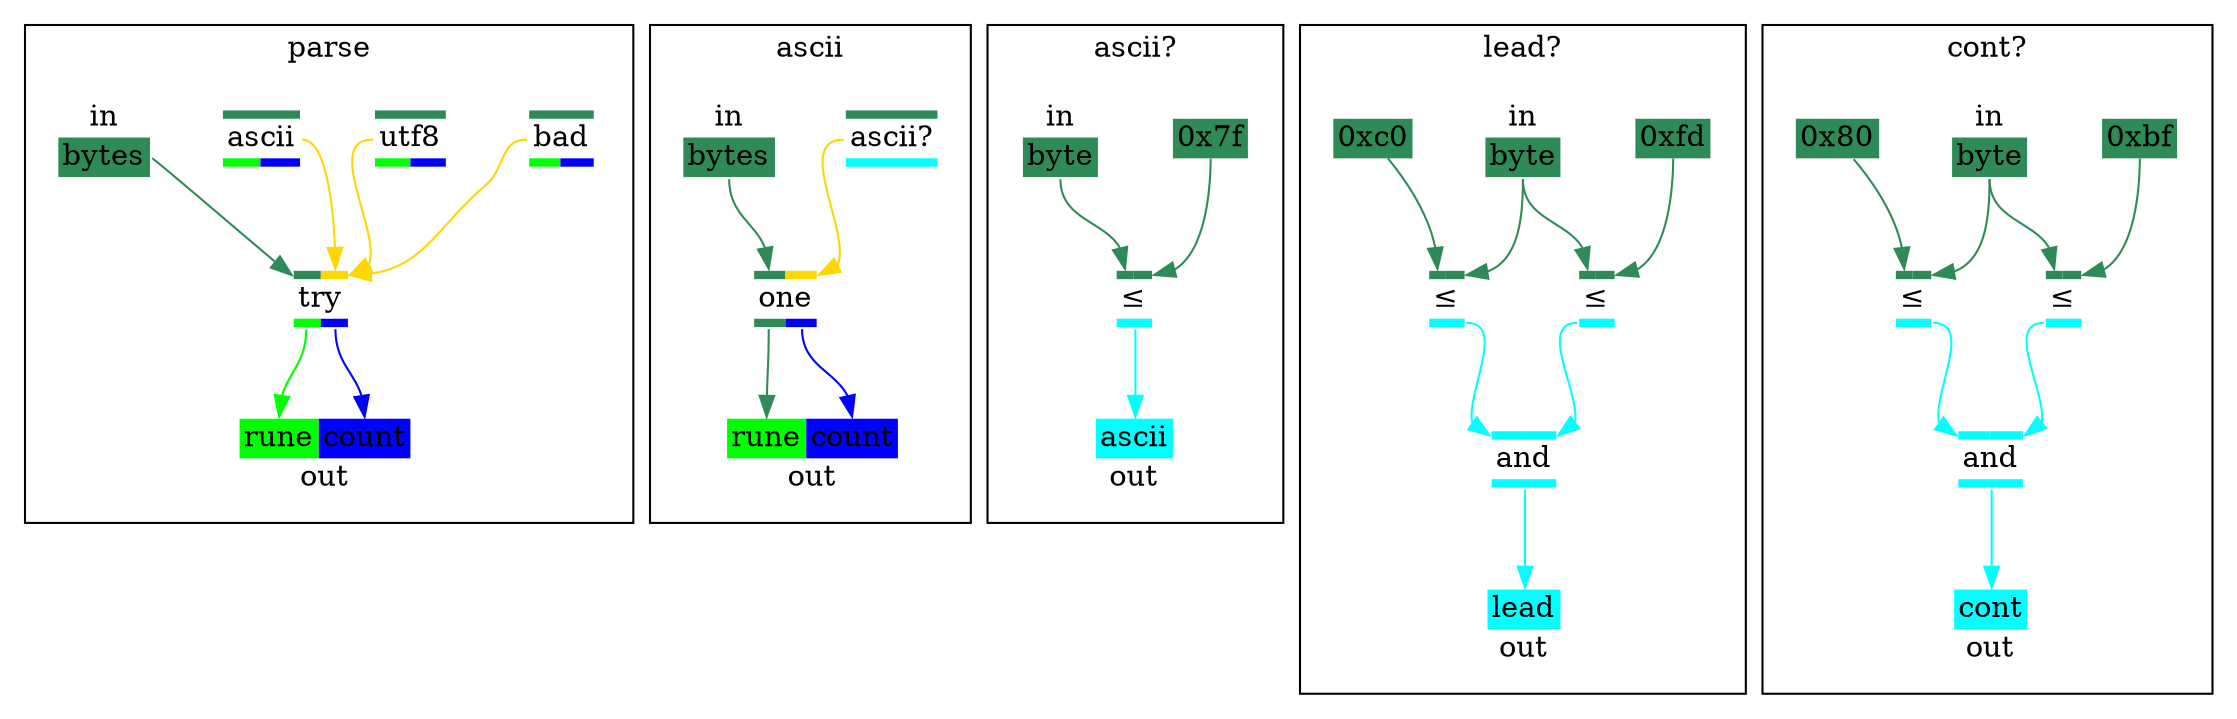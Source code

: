 digraph flow {
	rankdir = TB;
	node [shape=none; style=rounded]

	subgraph cluster_byte_parse_rune_num {
		shape = box
		label = "parse"
		byte_parse_rune_num_in [
			label=< <table border="0" cellspacing="0">
					<tr><td port="fn">in</td></tr>
					<tr><td port="a" bgcolor="seagreen">bytes</td></tr>
					</table>>
		]

		byte_parse_rune_num_bad [
			label=< <table border="0" cellspacing="0">
					<tr><td colspan="2" port="0" bgcolor="seagreen"></td></tr>
					<tr><td colspan="2" port="fn">bad</td></tr>
					<tr><td port="a" bgcolor="green"></td><td port="b" bgcolor="blue"></td></tr>
					</table>>
		]

		byte_parse_rune_num_utf8 [
			label=< <table border="0" cellspacing="0">
					<tr><td colspan="2" port="0" bgcolor="seagreen"></td></tr>
					<tr><td colspan="2" port="fn">utf8</td></tr>
					<tr><td port="a" bgcolor="green"></td><td port="b" bgcolor="blue"></td></tr>
					</table>>
		]

		byte_parse_rune_num_ascii [
			label=< <table border="0" cellspacing="0">
					<tr><td colspan="2" port="0" bgcolor="seagreen"></td></tr>
					<tr><td colspan="2" port="fn">ascii</td></tr>
					<tr><td port="a" bgcolor="green"></td><td port="b" bgcolor="blue"></td></tr>
					</table>>
		]

		byte_parse_rune_num_try [
			label=< <table border="0" cellspacing="0">
					<tr><td port="0" bgcolor="seagreen"></td><td port="1" bgcolor="gold"></td></tr>
					<tr><td colspan="2" port="fn">try</td></tr>
					<tr><td port="a" bgcolor="green"></td><td port="b" bgcolor="blue"></td></tr>
					</table>>
		]
		byte_parse_rune_num_in:a -> byte_parse_rune_num_try:0 [color=seagreen]
		byte_parse_rune_num_ascii:fn -> byte_parse_rune_num_try:1 [color=gold]
		byte_parse_rune_num_utf8:fn -> byte_parse_rune_num_try:1 [color=gold]
		byte_parse_rune_num_bad:fn -> byte_parse_rune_num_try:1 [color=gold]

		byte_parse_rune_num_out [
			label=< <table border="0" cellspacing="0">
					<tr><td port="0" bgcolor="green">rune</td><td port="1" bgcolor="blue">count</td></tr>
					<tr><td colspan="2" port="fn">out</td></tr>
					</table>>
		]
		byte_parse_rune_num_try:a -> byte_parse_rune_num_out:0 [color=green]
		byte_parse_rune_num_try:b -> byte_parse_rune_num_out:1 [color=blue]
	}

	subgraph cluster_byte_ascii_rune_num {
		shape = box
		label = "ascii"
		byte_ascii_rune_num_in [
			label=< <table border="0" cellspacing="0">
					<tr><td port="fn">in</td></tr>
					<tr><td port="a" bgcolor="seagreen">bytes</td></tr>
					</table>>
		]

		byte_ascii_rune_num_isascii [
			label=< <table border="0" cellspacing="0">
					<tr><td port="0" bgcolor="seagreen"></td></tr>
					<tr><td port="fn">ascii?</td></tr>
					<tr><td port="a" bgcolor="cyan"></td></tr>
					</table>>
		]

		byte_ascii_rune_num_one [
			label=< <table border="0" cellspacing="0">
					<tr><td port="0" bgcolor="seagreen"></td><td port="1" bgcolor="gold"></td></tr>
					<tr><td colspan="2" port="fn">one</td></tr>
					<tr><td port="a" bgcolor="seagreen"></td><td port="b" bgcolor="blue"></td></tr>
					</table>>
		]
		byte_ascii_rune_num_in:a -> byte_ascii_rune_num_one:0 [color="seagreen"]
		byte_ascii_rune_num_isascii:fn -> byte_ascii_rune_num_one:1 [color="gold"]

		byte_ascii_rune_num_out [
			label=< <table border="0" cellspacing="0">
					<tr><td port="0" bgcolor="green">rune</td><td port="1" bgcolor="blue">count</td></tr>
					<tr><td colspan="2" port="fn">out</td></tr>
					</table>>
		]
		byte_ascii_rune_num_one:a -> byte_ascii_rune_num_out:0 [color="seagreen"]
		byte_ascii_rune_num_one:b -> byte_ascii_rune_num_out:1 [color="blue"]
	}

	subgraph cluster_byte_isascii_boolean {
		shape = box
		label = "ascii?"
		byte_isascii_boolean_in [
			label=< <table border="0" cellspacing="0">
					<tr><td port="fn">in</td></tr>
					<tr><td port="a" bgcolor="seagreen">byte</td></tr>
					</table>>
		]

		byte_isascii_boolean_max [
			label=< <table border="0" cellspacing="0">
					<tr><td port="a" bgcolor="seagreen">0x7f</td></tr>
					</table>>
		]
		
		byte_isascii_boolean_lte [
			label=< <table border="0" cellspacing="0">
					<tr><td port="0" bgcolor="seagreen"></td><td port="1" bgcolor="seagreen"></td></tr>
					<tr><td colspan="2" port="fn">≤</td></tr>
					<tr><td colspan="2" port="a" bgcolor="cyan"></td></tr>
					</table>>
		]
		byte_isascii_boolean_in:a -> byte_isascii_boolean_lte:0 [color=seagreen]
		byte_isascii_boolean_max:a -> byte_isascii_boolean_lte:1 [color=seagreen]

		byte_isascii_boolean_out [
			label=< <table border="0" cellspacing="0">
					<tr><td port="0" bgcolor="cyan">ascii</td></tr>
					<tr><td port="fn">out</td></tr>
					</table>>
		]
		byte_isascii_boolean_lte:a -> byte_isascii_boolean_out:0 [color=cyan]
	}

	subgraph cluster_byte_islead_boolean {
		shape = box
		label = "lead?"
		byte_islead_boolean_in [
			label=< <table border="0" cellspacing="0">
					<tr><td port="fn">in</td></tr>
					<tr><td port="a" bgcolor="seagreen">byte</td></tr>
					</table>>
		]

		byte_islead_boolean_min [
			label=< <table border="0" cellspacing="0">
					<tr><td port="a" bgcolor="seagreen">0xc0</td></tr>
					</table>>
		]
		
		byte_islead_boolean_max [
			label=< <table border="0" cellspacing="0">
					<tr><td port="a" bgcolor="seagreen">0xfd</td></tr>
					</table>>
		]

		byte_islead_boolean_lte0 [
			label=< <table border="0" cellspacing="0">
					<tr><td port="0" bgcolor="seagreen"></td><td port="1" bgcolor="seagreen"></td></tr>
					<tr><td colspan="2" port="fn">≤</td></tr>
					<tr><td colspan="2" port="a" bgcolor="cyan"></td></tr>
					</table>>
		]
		byte_islead_boolean_min:a -> byte_islead_boolean_lte0:0 [color=seagreen]
		byte_islead_boolean_in:a -> byte_islead_boolean_lte0:1 [color=seagreen]

		byte_islead_boolean_lte1 [
			label=< <table border="0" cellspacing="0">
					<tr><td port="0" bgcolor="seagreen"></td><td port="1" bgcolor="seagreen"></td></tr>
					<tr><td colspan="2" port="fn">≤</td></tr>
					<tr><td colspan="2" port="a" bgcolor="cyan"></td></tr>
					</table>>
		]
		byte_islead_boolean_in:a -> byte_islead_boolean_lte1:0 [color=seagreen]
		byte_islead_boolean_max:a -> byte_islead_boolean_lte1:1 [color=seagreen]

		byte_islead_boolean_and [
			label=< <table border="0" cellspacing="0">
					<tr><td port="0" bgcolor="cyan"></td><td port="1" bgcolor="cyan"></td></tr>
					<tr><td colspan="2" port="fn">and</td></tr>
					<tr><td colspan="2" port="a" bgcolor="cyan"></td></tr>
					</table>>
		]
		byte_islead_boolean_lte0:a -> byte_islead_boolean_and:0 [color=cyan]
		byte_islead_boolean_lte1:a -> byte_islead_boolean_and:1 [color=cyan]

		byte_islead_boolean_out [
			label=< <table border="0" cellspacing="0">
					<tr><td port="0" bgcolor="cyan">lead</td></tr>
					<tr><td port="fn">out</td></tr>
					</table>>
		]
		byte_islead_boolean_and:a -> byte_islead_boolean_out:0 [color=cyan]
	}

	subgraph cluster_byte_iscont_boolean {
		shape = box
		label = "cont?"
		byte_iscont_boolean_in [
			label=< <table border="0" cellspacing="0">
					<tr><td port="fn">in</td></tr>
					<tr><td port="a" bgcolor="seagreen">byte</td></tr>
					</table>>
		]

		byte_iscont_boolean_min [
			label=< <table border="0" cellspacing="0">
					<tr><td port="a" bgcolor="seagreen">0x80</td></tr>
					</table>>
		]
		
		byte_iscont_boolean_max [
			label=< <table border="0" cellspacing="0">
					<tr><td port="a" bgcolor="seagreen">0xbf</td></tr>
					</table>>
		]

		byte_iscont_boolean_lte0 [
			label=< <table border="0" cellspacing="0">
					<tr><td port="0" bgcolor="seagreen"></td><td port="1" bgcolor="seagreen"></td></tr>
					<tr><td colspan="2" port="fn">≤</td></tr>
					<tr><td colspan="2" port="a" bgcolor="cyan"></td></tr>
					</table>>
		]
		byte_iscont_boolean_min:a -> byte_iscont_boolean_lte0:0 [color=seagreen]
		byte_iscont_boolean_in:a -> byte_iscont_boolean_lte0:1 [color=seagreen]

		byte_iscont_boolean_lte1 [
			label=< <table border="0" cellspacing="0">
					<tr><td port="0" bgcolor="seagreen"></td><td port="1" bgcolor="seagreen"></td></tr>
					<tr><td colspan="2" port="fn">≤</td></tr>
					<tr><td colspan="2" port="a" bgcolor="cyan"></td></tr>
					</table>>
		]
		byte_iscont_boolean_in:a -> byte_iscont_boolean_lte1:0 [color=seagreen]
		byte_iscont_boolean_max:a -> byte_iscont_boolean_lte1:1 [color=seagreen]

		byte_iscont_boolean_and [
			label=< <table border="0" cellspacing="0">
					<tr><td port="0" bgcolor="cyan"></td><td port="1" bgcolor="cyan"></td></tr>
					<tr><td colspan="2" port="fn">and</td></tr>
					<tr><td colspan="2" port="a" bgcolor="cyan"></td></tr>
					</table>>
		]
		byte_iscont_boolean_lte0:a -> byte_iscont_boolean_and:0 [color=cyan]
		byte_iscont_boolean_lte1:a -> byte_iscont_boolean_and:1 [color=cyan]

		byte_iscont_boolean_out [
			label=< <table border="0" cellspacing="0">
					<tr><td port="0" bgcolor="cyan">cont</td></tr>
					<tr><td port="fn">out</td></tr>
					</table>>
		]
		byte_iscont_boolean_and:a -> byte_iscont_boolean_out:0 [color=cyan]
	}

}
